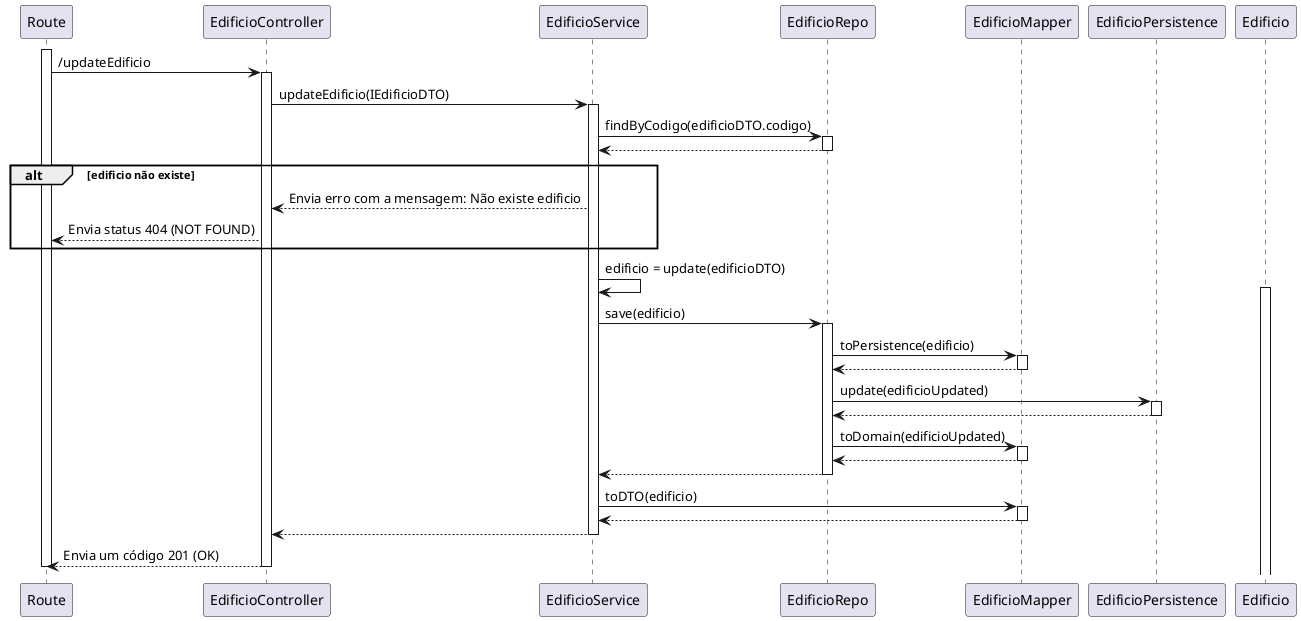 @startuml sd

participant Route as route
participant EdificioController as ctrl
participant EdificioService as svc
participant EdificioRepo as repoEdi
participant EdificioMapper as mapper
participant EdificioPersistence as pers
participant Edificio as model

activate route
route -> ctrl : /updateEdificio
activate ctrl
ctrl -> svc : updateEdificio(IEdificioDTO)
activate svc
svc -> repoEdi : findByCodigo(edificioDTO.codigo)
activate repoEdi
repoEdi --> svc
deactivate repoEdi
alt edificio não existe
    svc --> ctrl : Envia erro com a mensagem: Não existe edificio
    ctrl --> route : Envia status 404 (NOT FOUND)
end
svc -> svc : edificio = update(edificioDTO)
activate model
deactivate model
svc -> repoEdi : save(edificio)
activate repoEdi
repoEdi -> mapper : toPersistence(edificio)
activate mapper
mapper --> repoEdi
deactivate mapper
repoEdi -> pers : update(edificioUpdated)
activate pers
pers --> repoEdi
deactivate pers
repoEdi -> mapper : toDomain(edificioUpdated)
activate mapper
mapper --> repoEdi
deactivate mapper
repoEdi --> svc
deactivate repoEdi
svc -> mapper : toDTO(edificio)
activate mapper
mapper --> svc
deactivate mapper
svc --> ctrl
deactivate svc
ctrl --> route : Envia um código 201 (OK)
deactivate ctrl
deactivate route



@enduml